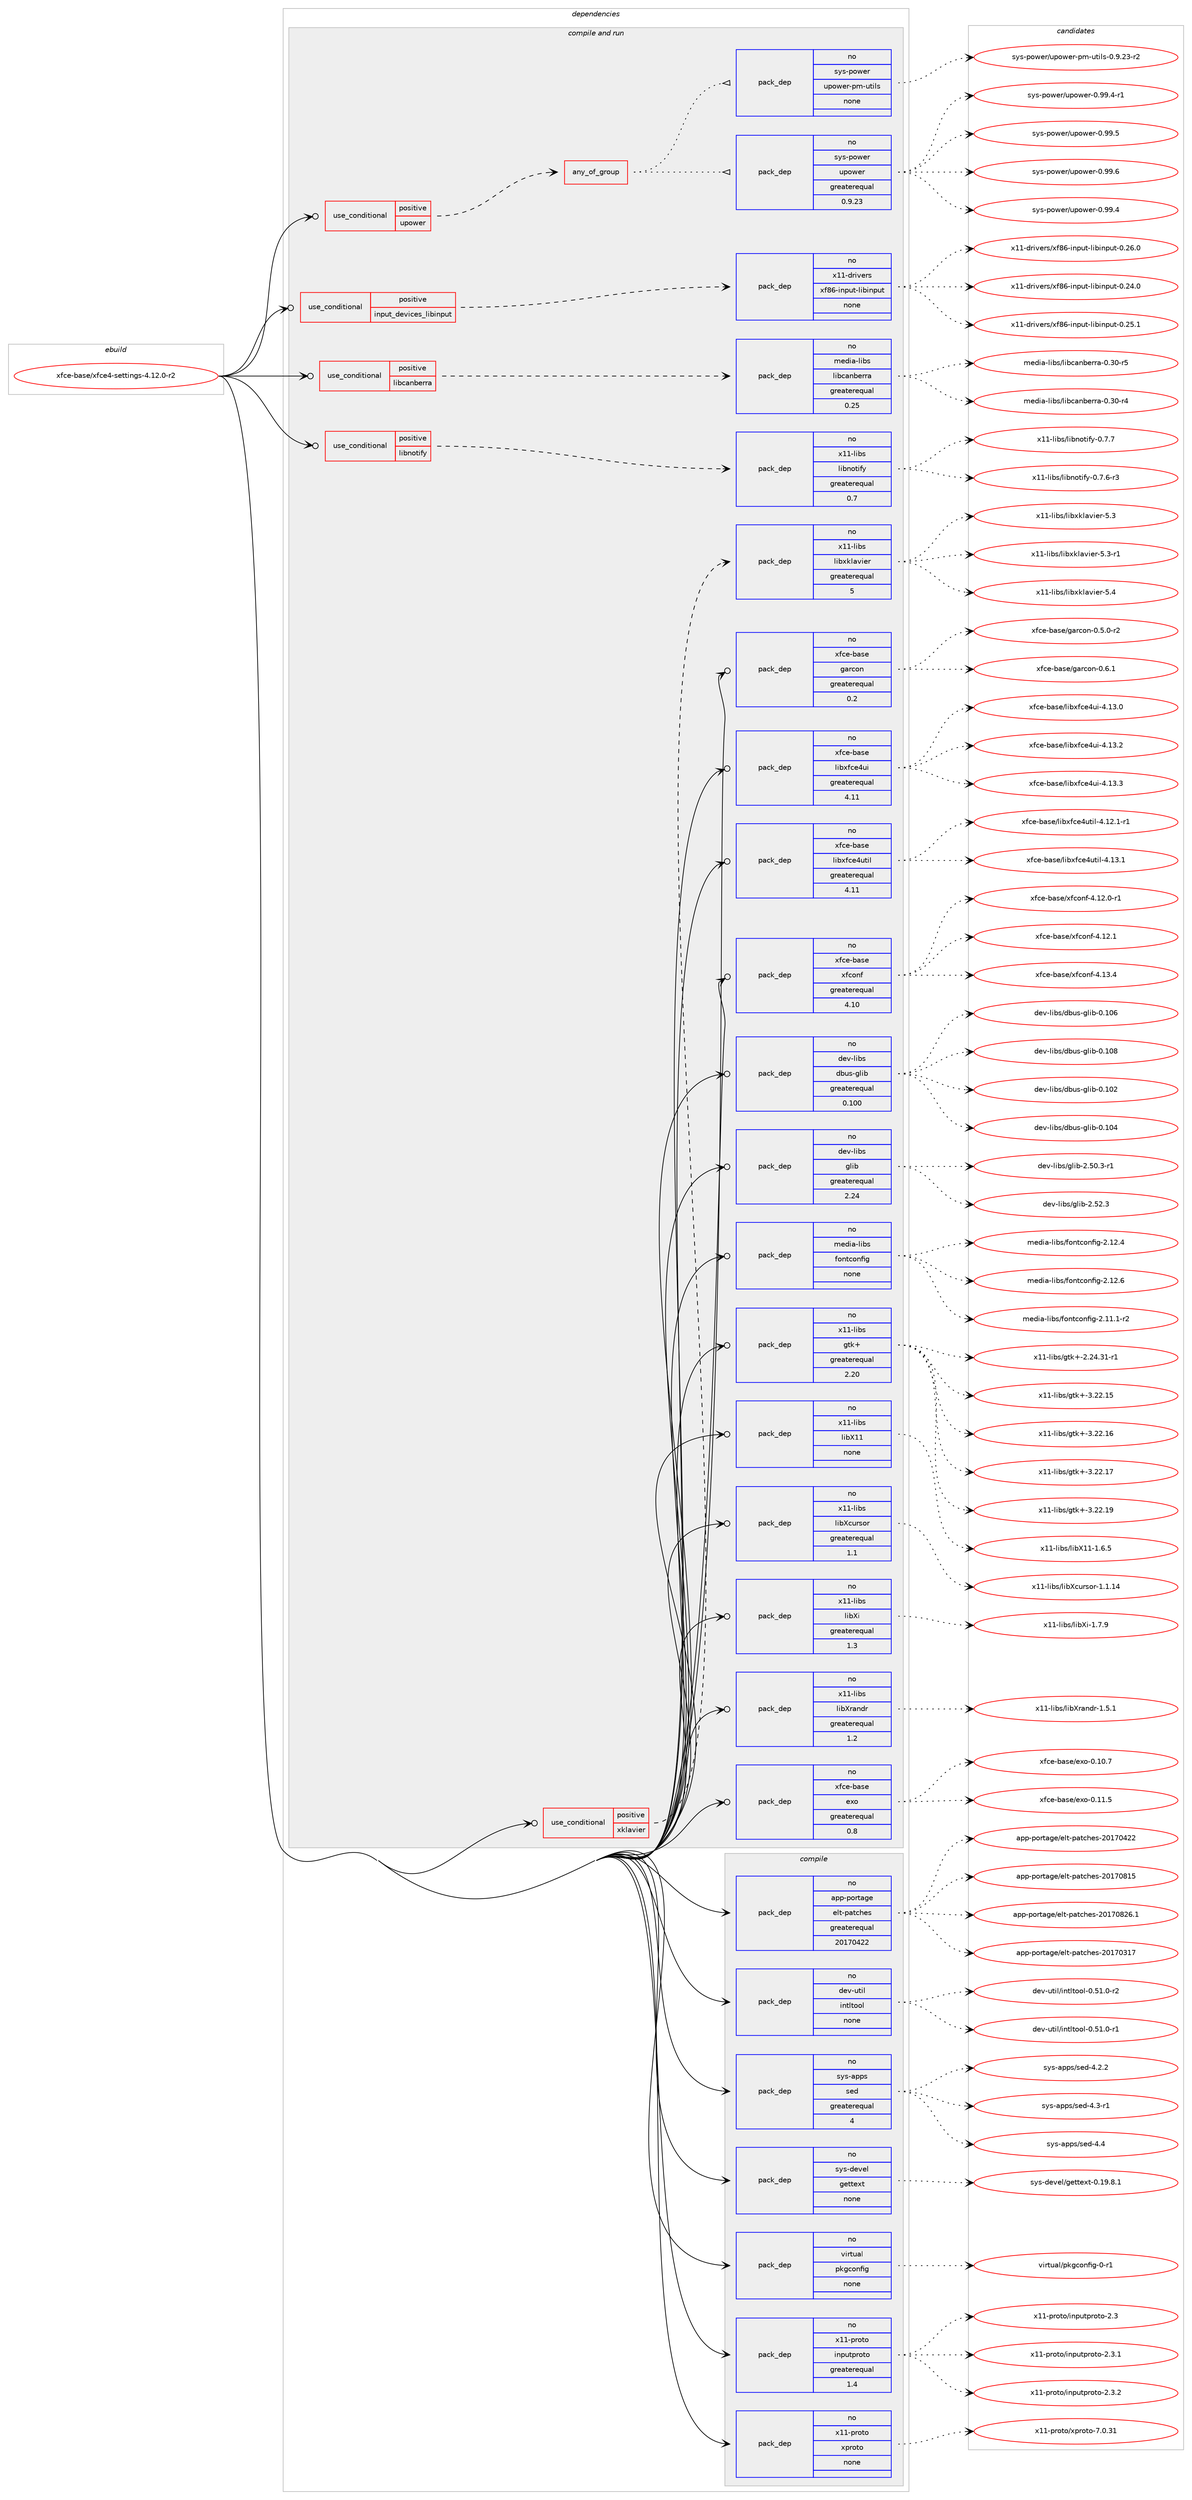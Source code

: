digraph prolog {

# *************
# Graph options
# *************

newrank=true;
concentrate=true;
compound=true;
graph [rankdir=LR,fontname=Helvetica,fontsize=10,ranksep=1.5];#, ranksep=2.5, nodesep=0.2];
edge  [arrowhead=vee];
node  [fontname=Helvetica,fontsize=10];

# **********
# The ebuild
# **********

subgraph cluster_leftcol {
color=gray;
rank=same;
label=<<i>ebuild</i>>;
id [label="xfce-base/xfce4-settings-4.12.0-r2", color=red, width=4, href="../xfce-base/xfce4-settings-4.12.0-r2.svg"];
}

# ****************
# The dependencies
# ****************

subgraph cluster_midcol {
color=gray;
label=<<i>dependencies</i>>;
subgraph cluster_compile {
fillcolor="#eeeeee";
style=filled;
label=<<i>compile</i>>;
subgraph pack400070 {
dependency534854 [label=<<TABLE BORDER="0" CELLBORDER="1" CELLSPACING="0" CELLPADDING="4" WIDTH="220"><TR><TD ROWSPAN="6" CELLPADDING="30">pack_dep</TD></TR><TR><TD WIDTH="110">no</TD></TR><TR><TD>app-portage</TD></TR><TR><TD>elt-patches</TD></TR><TR><TD>greaterequal</TD></TR><TR><TD>20170422</TD></TR></TABLE>>, shape=none, color=blue];
}
id:e -> dependency534854:w [weight=20,style="solid",arrowhead="vee"];
subgraph pack400071 {
dependency534855 [label=<<TABLE BORDER="0" CELLBORDER="1" CELLSPACING="0" CELLPADDING="4" WIDTH="220"><TR><TD ROWSPAN="6" CELLPADDING="30">pack_dep</TD></TR><TR><TD WIDTH="110">no</TD></TR><TR><TD>dev-util</TD></TR><TR><TD>intltool</TD></TR><TR><TD>none</TD></TR><TR><TD></TD></TR></TABLE>>, shape=none, color=blue];
}
id:e -> dependency534855:w [weight=20,style="solid",arrowhead="vee"];
subgraph pack400072 {
dependency534856 [label=<<TABLE BORDER="0" CELLBORDER="1" CELLSPACING="0" CELLPADDING="4" WIDTH="220"><TR><TD ROWSPAN="6" CELLPADDING="30">pack_dep</TD></TR><TR><TD WIDTH="110">no</TD></TR><TR><TD>sys-apps</TD></TR><TR><TD>sed</TD></TR><TR><TD>greaterequal</TD></TR><TR><TD>4</TD></TR></TABLE>>, shape=none, color=blue];
}
id:e -> dependency534856:w [weight=20,style="solid",arrowhead="vee"];
subgraph pack400073 {
dependency534857 [label=<<TABLE BORDER="0" CELLBORDER="1" CELLSPACING="0" CELLPADDING="4" WIDTH="220"><TR><TD ROWSPAN="6" CELLPADDING="30">pack_dep</TD></TR><TR><TD WIDTH="110">no</TD></TR><TR><TD>sys-devel</TD></TR><TR><TD>gettext</TD></TR><TR><TD>none</TD></TR><TR><TD></TD></TR></TABLE>>, shape=none, color=blue];
}
id:e -> dependency534857:w [weight=20,style="solid",arrowhead="vee"];
subgraph pack400074 {
dependency534858 [label=<<TABLE BORDER="0" CELLBORDER="1" CELLSPACING="0" CELLPADDING="4" WIDTH="220"><TR><TD ROWSPAN="6" CELLPADDING="30">pack_dep</TD></TR><TR><TD WIDTH="110">no</TD></TR><TR><TD>virtual</TD></TR><TR><TD>pkgconfig</TD></TR><TR><TD>none</TD></TR><TR><TD></TD></TR></TABLE>>, shape=none, color=blue];
}
id:e -> dependency534858:w [weight=20,style="solid",arrowhead="vee"];
subgraph pack400075 {
dependency534859 [label=<<TABLE BORDER="0" CELLBORDER="1" CELLSPACING="0" CELLPADDING="4" WIDTH="220"><TR><TD ROWSPAN="6" CELLPADDING="30">pack_dep</TD></TR><TR><TD WIDTH="110">no</TD></TR><TR><TD>x11-proto</TD></TR><TR><TD>inputproto</TD></TR><TR><TD>greaterequal</TD></TR><TR><TD>1.4</TD></TR></TABLE>>, shape=none, color=blue];
}
id:e -> dependency534859:w [weight=20,style="solid",arrowhead="vee"];
subgraph pack400076 {
dependency534860 [label=<<TABLE BORDER="0" CELLBORDER="1" CELLSPACING="0" CELLPADDING="4" WIDTH="220"><TR><TD ROWSPAN="6" CELLPADDING="30">pack_dep</TD></TR><TR><TD WIDTH="110">no</TD></TR><TR><TD>x11-proto</TD></TR><TR><TD>xproto</TD></TR><TR><TD>none</TD></TR><TR><TD></TD></TR></TABLE>>, shape=none, color=blue];
}
id:e -> dependency534860:w [weight=20,style="solid",arrowhead="vee"];
}
subgraph cluster_compileandrun {
fillcolor="#eeeeee";
style=filled;
label=<<i>compile and run</i>>;
subgraph cond124616 {
dependency534861 [label=<<TABLE BORDER="0" CELLBORDER="1" CELLSPACING="0" CELLPADDING="4"><TR><TD ROWSPAN="3" CELLPADDING="10">use_conditional</TD></TR><TR><TD>positive</TD></TR><TR><TD>input_devices_libinput</TD></TR></TABLE>>, shape=none, color=red];
subgraph pack400077 {
dependency534862 [label=<<TABLE BORDER="0" CELLBORDER="1" CELLSPACING="0" CELLPADDING="4" WIDTH="220"><TR><TD ROWSPAN="6" CELLPADDING="30">pack_dep</TD></TR><TR><TD WIDTH="110">no</TD></TR><TR><TD>x11-drivers</TD></TR><TR><TD>xf86-input-libinput</TD></TR><TR><TD>none</TD></TR><TR><TD></TD></TR></TABLE>>, shape=none, color=blue];
}
dependency534861:e -> dependency534862:w [weight=20,style="dashed",arrowhead="vee"];
}
id:e -> dependency534861:w [weight=20,style="solid",arrowhead="odotvee"];
subgraph cond124617 {
dependency534863 [label=<<TABLE BORDER="0" CELLBORDER="1" CELLSPACING="0" CELLPADDING="4"><TR><TD ROWSPAN="3" CELLPADDING="10">use_conditional</TD></TR><TR><TD>positive</TD></TR><TR><TD>libcanberra</TD></TR></TABLE>>, shape=none, color=red];
subgraph pack400078 {
dependency534864 [label=<<TABLE BORDER="0" CELLBORDER="1" CELLSPACING="0" CELLPADDING="4" WIDTH="220"><TR><TD ROWSPAN="6" CELLPADDING="30">pack_dep</TD></TR><TR><TD WIDTH="110">no</TD></TR><TR><TD>media-libs</TD></TR><TR><TD>libcanberra</TD></TR><TR><TD>greaterequal</TD></TR><TR><TD>0.25</TD></TR></TABLE>>, shape=none, color=blue];
}
dependency534863:e -> dependency534864:w [weight=20,style="dashed",arrowhead="vee"];
}
id:e -> dependency534863:w [weight=20,style="solid",arrowhead="odotvee"];
subgraph cond124618 {
dependency534865 [label=<<TABLE BORDER="0" CELLBORDER="1" CELLSPACING="0" CELLPADDING="4"><TR><TD ROWSPAN="3" CELLPADDING="10">use_conditional</TD></TR><TR><TD>positive</TD></TR><TR><TD>libnotify</TD></TR></TABLE>>, shape=none, color=red];
subgraph pack400079 {
dependency534866 [label=<<TABLE BORDER="0" CELLBORDER="1" CELLSPACING="0" CELLPADDING="4" WIDTH="220"><TR><TD ROWSPAN="6" CELLPADDING="30">pack_dep</TD></TR><TR><TD WIDTH="110">no</TD></TR><TR><TD>x11-libs</TD></TR><TR><TD>libnotify</TD></TR><TR><TD>greaterequal</TD></TR><TR><TD>0.7</TD></TR></TABLE>>, shape=none, color=blue];
}
dependency534865:e -> dependency534866:w [weight=20,style="dashed",arrowhead="vee"];
}
id:e -> dependency534865:w [weight=20,style="solid",arrowhead="odotvee"];
subgraph cond124619 {
dependency534867 [label=<<TABLE BORDER="0" CELLBORDER="1" CELLSPACING="0" CELLPADDING="4"><TR><TD ROWSPAN="3" CELLPADDING="10">use_conditional</TD></TR><TR><TD>positive</TD></TR><TR><TD>upower</TD></TR></TABLE>>, shape=none, color=red];
subgraph any9815 {
dependency534868 [label=<<TABLE BORDER="0" CELLBORDER="1" CELLSPACING="0" CELLPADDING="4"><TR><TD CELLPADDING="10">any_of_group</TD></TR></TABLE>>, shape=none, color=red];subgraph pack400080 {
dependency534869 [label=<<TABLE BORDER="0" CELLBORDER="1" CELLSPACING="0" CELLPADDING="4" WIDTH="220"><TR><TD ROWSPAN="6" CELLPADDING="30">pack_dep</TD></TR><TR><TD WIDTH="110">no</TD></TR><TR><TD>sys-power</TD></TR><TR><TD>upower</TD></TR><TR><TD>greaterequal</TD></TR><TR><TD>0.9.23</TD></TR></TABLE>>, shape=none, color=blue];
}
dependency534868:e -> dependency534869:w [weight=20,style="dotted",arrowhead="oinv"];
subgraph pack400081 {
dependency534870 [label=<<TABLE BORDER="0" CELLBORDER="1" CELLSPACING="0" CELLPADDING="4" WIDTH="220"><TR><TD ROWSPAN="6" CELLPADDING="30">pack_dep</TD></TR><TR><TD WIDTH="110">no</TD></TR><TR><TD>sys-power</TD></TR><TR><TD>upower-pm-utils</TD></TR><TR><TD>none</TD></TR><TR><TD></TD></TR></TABLE>>, shape=none, color=blue];
}
dependency534868:e -> dependency534870:w [weight=20,style="dotted",arrowhead="oinv"];
}
dependency534867:e -> dependency534868:w [weight=20,style="dashed",arrowhead="vee"];
}
id:e -> dependency534867:w [weight=20,style="solid",arrowhead="odotvee"];
subgraph cond124620 {
dependency534871 [label=<<TABLE BORDER="0" CELLBORDER="1" CELLSPACING="0" CELLPADDING="4"><TR><TD ROWSPAN="3" CELLPADDING="10">use_conditional</TD></TR><TR><TD>positive</TD></TR><TR><TD>xklavier</TD></TR></TABLE>>, shape=none, color=red];
subgraph pack400082 {
dependency534872 [label=<<TABLE BORDER="0" CELLBORDER="1" CELLSPACING="0" CELLPADDING="4" WIDTH="220"><TR><TD ROWSPAN="6" CELLPADDING="30">pack_dep</TD></TR><TR><TD WIDTH="110">no</TD></TR><TR><TD>x11-libs</TD></TR><TR><TD>libxklavier</TD></TR><TR><TD>greaterequal</TD></TR><TR><TD>5</TD></TR></TABLE>>, shape=none, color=blue];
}
dependency534871:e -> dependency534872:w [weight=20,style="dashed",arrowhead="vee"];
}
id:e -> dependency534871:w [weight=20,style="solid",arrowhead="odotvee"];
subgraph pack400083 {
dependency534873 [label=<<TABLE BORDER="0" CELLBORDER="1" CELLSPACING="0" CELLPADDING="4" WIDTH="220"><TR><TD ROWSPAN="6" CELLPADDING="30">pack_dep</TD></TR><TR><TD WIDTH="110">no</TD></TR><TR><TD>dev-libs</TD></TR><TR><TD>dbus-glib</TD></TR><TR><TD>greaterequal</TD></TR><TR><TD>0.100</TD></TR></TABLE>>, shape=none, color=blue];
}
id:e -> dependency534873:w [weight=20,style="solid",arrowhead="odotvee"];
subgraph pack400084 {
dependency534874 [label=<<TABLE BORDER="0" CELLBORDER="1" CELLSPACING="0" CELLPADDING="4" WIDTH="220"><TR><TD ROWSPAN="6" CELLPADDING="30">pack_dep</TD></TR><TR><TD WIDTH="110">no</TD></TR><TR><TD>dev-libs</TD></TR><TR><TD>glib</TD></TR><TR><TD>greaterequal</TD></TR><TR><TD>2.24</TD></TR></TABLE>>, shape=none, color=blue];
}
id:e -> dependency534874:w [weight=20,style="solid",arrowhead="odotvee"];
subgraph pack400085 {
dependency534875 [label=<<TABLE BORDER="0" CELLBORDER="1" CELLSPACING="0" CELLPADDING="4" WIDTH="220"><TR><TD ROWSPAN="6" CELLPADDING="30">pack_dep</TD></TR><TR><TD WIDTH="110">no</TD></TR><TR><TD>media-libs</TD></TR><TR><TD>fontconfig</TD></TR><TR><TD>none</TD></TR><TR><TD></TD></TR></TABLE>>, shape=none, color=blue];
}
id:e -> dependency534875:w [weight=20,style="solid",arrowhead="odotvee"];
subgraph pack400086 {
dependency534876 [label=<<TABLE BORDER="0" CELLBORDER="1" CELLSPACING="0" CELLPADDING="4" WIDTH="220"><TR><TD ROWSPAN="6" CELLPADDING="30">pack_dep</TD></TR><TR><TD WIDTH="110">no</TD></TR><TR><TD>x11-libs</TD></TR><TR><TD>gtk+</TD></TR><TR><TD>greaterequal</TD></TR><TR><TD>2.20</TD></TR></TABLE>>, shape=none, color=blue];
}
id:e -> dependency534876:w [weight=20,style="solid",arrowhead="odotvee"];
subgraph pack400087 {
dependency534877 [label=<<TABLE BORDER="0" CELLBORDER="1" CELLSPACING="0" CELLPADDING="4" WIDTH="220"><TR><TD ROWSPAN="6" CELLPADDING="30">pack_dep</TD></TR><TR><TD WIDTH="110">no</TD></TR><TR><TD>x11-libs</TD></TR><TR><TD>libX11</TD></TR><TR><TD>none</TD></TR><TR><TD></TD></TR></TABLE>>, shape=none, color=blue];
}
id:e -> dependency534877:w [weight=20,style="solid",arrowhead="odotvee"];
subgraph pack400088 {
dependency534878 [label=<<TABLE BORDER="0" CELLBORDER="1" CELLSPACING="0" CELLPADDING="4" WIDTH="220"><TR><TD ROWSPAN="6" CELLPADDING="30">pack_dep</TD></TR><TR><TD WIDTH="110">no</TD></TR><TR><TD>x11-libs</TD></TR><TR><TD>libXcursor</TD></TR><TR><TD>greaterequal</TD></TR><TR><TD>1.1</TD></TR></TABLE>>, shape=none, color=blue];
}
id:e -> dependency534878:w [weight=20,style="solid",arrowhead="odotvee"];
subgraph pack400089 {
dependency534879 [label=<<TABLE BORDER="0" CELLBORDER="1" CELLSPACING="0" CELLPADDING="4" WIDTH="220"><TR><TD ROWSPAN="6" CELLPADDING="30">pack_dep</TD></TR><TR><TD WIDTH="110">no</TD></TR><TR><TD>x11-libs</TD></TR><TR><TD>libXi</TD></TR><TR><TD>greaterequal</TD></TR><TR><TD>1.3</TD></TR></TABLE>>, shape=none, color=blue];
}
id:e -> dependency534879:w [weight=20,style="solid",arrowhead="odotvee"];
subgraph pack400090 {
dependency534880 [label=<<TABLE BORDER="0" CELLBORDER="1" CELLSPACING="0" CELLPADDING="4" WIDTH="220"><TR><TD ROWSPAN="6" CELLPADDING="30">pack_dep</TD></TR><TR><TD WIDTH="110">no</TD></TR><TR><TD>x11-libs</TD></TR><TR><TD>libXrandr</TD></TR><TR><TD>greaterequal</TD></TR><TR><TD>1.2</TD></TR></TABLE>>, shape=none, color=blue];
}
id:e -> dependency534880:w [weight=20,style="solid",arrowhead="odotvee"];
subgraph pack400091 {
dependency534881 [label=<<TABLE BORDER="0" CELLBORDER="1" CELLSPACING="0" CELLPADDING="4" WIDTH="220"><TR><TD ROWSPAN="6" CELLPADDING="30">pack_dep</TD></TR><TR><TD WIDTH="110">no</TD></TR><TR><TD>xfce-base</TD></TR><TR><TD>exo</TD></TR><TR><TD>greaterequal</TD></TR><TR><TD>0.8</TD></TR></TABLE>>, shape=none, color=blue];
}
id:e -> dependency534881:w [weight=20,style="solid",arrowhead="odotvee"];
subgraph pack400092 {
dependency534882 [label=<<TABLE BORDER="0" CELLBORDER="1" CELLSPACING="0" CELLPADDING="4" WIDTH="220"><TR><TD ROWSPAN="6" CELLPADDING="30">pack_dep</TD></TR><TR><TD WIDTH="110">no</TD></TR><TR><TD>xfce-base</TD></TR><TR><TD>garcon</TD></TR><TR><TD>greaterequal</TD></TR><TR><TD>0.2</TD></TR></TABLE>>, shape=none, color=blue];
}
id:e -> dependency534882:w [weight=20,style="solid",arrowhead="odotvee"];
subgraph pack400093 {
dependency534883 [label=<<TABLE BORDER="0" CELLBORDER="1" CELLSPACING="0" CELLPADDING="4" WIDTH="220"><TR><TD ROWSPAN="6" CELLPADDING="30">pack_dep</TD></TR><TR><TD WIDTH="110">no</TD></TR><TR><TD>xfce-base</TD></TR><TR><TD>libxfce4ui</TD></TR><TR><TD>greaterequal</TD></TR><TR><TD>4.11</TD></TR></TABLE>>, shape=none, color=blue];
}
id:e -> dependency534883:w [weight=20,style="solid",arrowhead="odotvee"];
subgraph pack400094 {
dependency534884 [label=<<TABLE BORDER="0" CELLBORDER="1" CELLSPACING="0" CELLPADDING="4" WIDTH="220"><TR><TD ROWSPAN="6" CELLPADDING="30">pack_dep</TD></TR><TR><TD WIDTH="110">no</TD></TR><TR><TD>xfce-base</TD></TR><TR><TD>libxfce4util</TD></TR><TR><TD>greaterequal</TD></TR><TR><TD>4.11</TD></TR></TABLE>>, shape=none, color=blue];
}
id:e -> dependency534884:w [weight=20,style="solid",arrowhead="odotvee"];
subgraph pack400095 {
dependency534885 [label=<<TABLE BORDER="0" CELLBORDER="1" CELLSPACING="0" CELLPADDING="4" WIDTH="220"><TR><TD ROWSPAN="6" CELLPADDING="30">pack_dep</TD></TR><TR><TD WIDTH="110">no</TD></TR><TR><TD>xfce-base</TD></TR><TR><TD>xfconf</TD></TR><TR><TD>greaterequal</TD></TR><TR><TD>4.10</TD></TR></TABLE>>, shape=none, color=blue];
}
id:e -> dependency534885:w [weight=20,style="solid",arrowhead="odotvee"];
}
subgraph cluster_run {
fillcolor="#eeeeee";
style=filled;
label=<<i>run</i>>;
}
}

# **************
# The candidates
# **************

subgraph cluster_choices {
rank=same;
color=gray;
label=<<i>candidates</i>>;

subgraph choice400070 {
color=black;
nodesep=1;
choice97112112451121111141169710310147101108116451129711699104101115455048495548514955 [label="app-portage/elt-patches-20170317", color=red, width=4,href="../app-portage/elt-patches-20170317.svg"];
choice97112112451121111141169710310147101108116451129711699104101115455048495548525050 [label="app-portage/elt-patches-20170422", color=red, width=4,href="../app-portage/elt-patches-20170422.svg"];
choice97112112451121111141169710310147101108116451129711699104101115455048495548564953 [label="app-portage/elt-patches-20170815", color=red, width=4,href="../app-portage/elt-patches-20170815.svg"];
choice971121124511211111411697103101471011081164511297116991041011154550484955485650544649 [label="app-portage/elt-patches-20170826.1", color=red, width=4,href="../app-portage/elt-patches-20170826.1.svg"];
dependency534854:e -> choice97112112451121111141169710310147101108116451129711699104101115455048495548514955:w [style=dotted,weight="100"];
dependency534854:e -> choice97112112451121111141169710310147101108116451129711699104101115455048495548525050:w [style=dotted,weight="100"];
dependency534854:e -> choice97112112451121111141169710310147101108116451129711699104101115455048495548564953:w [style=dotted,weight="100"];
dependency534854:e -> choice971121124511211111411697103101471011081164511297116991041011154550484955485650544649:w [style=dotted,weight="100"];
}
subgraph choice400071 {
color=black;
nodesep=1;
choice1001011184511711610510847105110116108116111111108454846534946484511449 [label="dev-util/intltool-0.51.0-r1", color=red, width=4,href="../dev-util/intltool-0.51.0-r1.svg"];
choice1001011184511711610510847105110116108116111111108454846534946484511450 [label="dev-util/intltool-0.51.0-r2", color=red, width=4,href="../dev-util/intltool-0.51.0-r2.svg"];
dependency534855:e -> choice1001011184511711610510847105110116108116111111108454846534946484511449:w [style=dotted,weight="100"];
dependency534855:e -> choice1001011184511711610510847105110116108116111111108454846534946484511450:w [style=dotted,weight="100"];
}
subgraph choice400072 {
color=black;
nodesep=1;
choice115121115459711211211547115101100455246504650 [label="sys-apps/sed-4.2.2", color=red, width=4,href="../sys-apps/sed-4.2.2.svg"];
choice115121115459711211211547115101100455246514511449 [label="sys-apps/sed-4.3-r1", color=red, width=4,href="../sys-apps/sed-4.3-r1.svg"];
choice11512111545971121121154711510110045524652 [label="sys-apps/sed-4.4", color=red, width=4,href="../sys-apps/sed-4.4.svg"];
dependency534856:e -> choice115121115459711211211547115101100455246504650:w [style=dotted,weight="100"];
dependency534856:e -> choice115121115459711211211547115101100455246514511449:w [style=dotted,weight="100"];
dependency534856:e -> choice11512111545971121121154711510110045524652:w [style=dotted,weight="100"];
}
subgraph choice400073 {
color=black;
nodesep=1;
choice1151211154510010111810110847103101116116101120116454846495746564649 [label="sys-devel/gettext-0.19.8.1", color=red, width=4,href="../sys-devel/gettext-0.19.8.1.svg"];
dependency534857:e -> choice1151211154510010111810110847103101116116101120116454846495746564649:w [style=dotted,weight="100"];
}
subgraph choice400074 {
color=black;
nodesep=1;
choice11810511411611797108471121071039911111010210510345484511449 [label="virtual/pkgconfig-0-r1", color=red, width=4,href="../virtual/pkgconfig-0-r1.svg"];
dependency534858:e -> choice11810511411611797108471121071039911111010210510345484511449:w [style=dotted,weight="100"];
}
subgraph choice400075 {
color=black;
nodesep=1;
choice1204949451121141111161114710511011211711611211411111611145504651 [label="x11-proto/inputproto-2.3", color=red, width=4,href="../x11-proto/inputproto-2.3.svg"];
choice12049494511211411111611147105110112117116112114111116111455046514649 [label="x11-proto/inputproto-2.3.1", color=red, width=4,href="../x11-proto/inputproto-2.3.1.svg"];
choice12049494511211411111611147105110112117116112114111116111455046514650 [label="x11-proto/inputproto-2.3.2", color=red, width=4,href="../x11-proto/inputproto-2.3.2.svg"];
dependency534859:e -> choice1204949451121141111161114710511011211711611211411111611145504651:w [style=dotted,weight="100"];
dependency534859:e -> choice12049494511211411111611147105110112117116112114111116111455046514649:w [style=dotted,weight="100"];
dependency534859:e -> choice12049494511211411111611147105110112117116112114111116111455046514650:w [style=dotted,weight="100"];
}
subgraph choice400076 {
color=black;
nodesep=1;
choice1204949451121141111161114712011211411111611145554648465149 [label="x11-proto/xproto-7.0.31", color=red, width=4,href="../x11-proto/xproto-7.0.31.svg"];
dependency534860:e -> choice1204949451121141111161114712011211411111611145554648465149:w [style=dotted,weight="100"];
}
subgraph choice400077 {
color=black;
nodesep=1;
choice12049494510011410511810111411547120102565445105110112117116451081059810511011211711645484650524648 [label="x11-drivers/xf86-input-libinput-0.24.0", color=red, width=4,href="../x11-drivers/xf86-input-libinput-0.24.0.svg"];
choice12049494510011410511810111411547120102565445105110112117116451081059810511011211711645484650534649 [label="x11-drivers/xf86-input-libinput-0.25.1", color=red, width=4,href="../x11-drivers/xf86-input-libinput-0.25.1.svg"];
choice12049494510011410511810111411547120102565445105110112117116451081059810511011211711645484650544648 [label="x11-drivers/xf86-input-libinput-0.26.0", color=red, width=4,href="../x11-drivers/xf86-input-libinput-0.26.0.svg"];
dependency534862:e -> choice12049494510011410511810111411547120102565445105110112117116451081059810511011211711645484650524648:w [style=dotted,weight="100"];
dependency534862:e -> choice12049494510011410511810111411547120102565445105110112117116451081059810511011211711645484650534649:w [style=dotted,weight="100"];
dependency534862:e -> choice12049494510011410511810111411547120102565445105110112117116451081059810511011211711645484650544648:w [style=dotted,weight="100"];
}
subgraph choice400078 {
color=black;
nodesep=1;
choice10910110010597451081059811547108105989997110981011141149745484651484511452 [label="media-libs/libcanberra-0.30-r4", color=red, width=4,href="../media-libs/libcanberra-0.30-r4.svg"];
choice10910110010597451081059811547108105989997110981011141149745484651484511453 [label="media-libs/libcanberra-0.30-r5", color=red, width=4,href="../media-libs/libcanberra-0.30-r5.svg"];
dependency534864:e -> choice10910110010597451081059811547108105989997110981011141149745484651484511452:w [style=dotted,weight="100"];
dependency534864:e -> choice10910110010597451081059811547108105989997110981011141149745484651484511453:w [style=dotted,weight="100"];
}
subgraph choice400079 {
color=black;
nodesep=1;
choice1204949451081059811547108105981101111161051021214548465546544511451 [label="x11-libs/libnotify-0.7.6-r3", color=red, width=4,href="../x11-libs/libnotify-0.7.6-r3.svg"];
choice120494945108105981154710810598110111116105102121454846554655 [label="x11-libs/libnotify-0.7.7", color=red, width=4,href="../x11-libs/libnotify-0.7.7.svg"];
dependency534866:e -> choice1204949451081059811547108105981101111161051021214548465546544511451:w [style=dotted,weight="100"];
dependency534866:e -> choice120494945108105981154710810598110111116105102121454846554655:w [style=dotted,weight="100"];
}
subgraph choice400080 {
color=black;
nodesep=1;
choice115121115451121111191011144711711211111910111445484657574652 [label="sys-power/upower-0.99.4", color=red, width=4,href="../sys-power/upower-0.99.4.svg"];
choice1151211154511211111910111447117112111119101114454846575746524511449 [label="sys-power/upower-0.99.4-r1", color=red, width=4,href="../sys-power/upower-0.99.4-r1.svg"];
choice115121115451121111191011144711711211111910111445484657574653 [label="sys-power/upower-0.99.5", color=red, width=4,href="../sys-power/upower-0.99.5.svg"];
choice115121115451121111191011144711711211111910111445484657574654 [label="sys-power/upower-0.99.6", color=red, width=4,href="../sys-power/upower-0.99.6.svg"];
dependency534869:e -> choice115121115451121111191011144711711211111910111445484657574652:w [style=dotted,weight="100"];
dependency534869:e -> choice1151211154511211111910111447117112111119101114454846575746524511449:w [style=dotted,weight="100"];
dependency534869:e -> choice115121115451121111191011144711711211111910111445484657574653:w [style=dotted,weight="100"];
dependency534869:e -> choice115121115451121111191011144711711211111910111445484657574654:w [style=dotted,weight="100"];
}
subgraph choice400081 {
color=black;
nodesep=1;
choice11512111545112111119101114471171121111191011144511210945117116105108115454846574650514511450 [label="sys-power/upower-pm-utils-0.9.23-r2", color=red, width=4,href="../sys-power/upower-pm-utils-0.9.23-r2.svg"];
dependency534870:e -> choice11512111545112111119101114471171121111191011144511210945117116105108115454846574650514511450:w [style=dotted,weight="100"];
}
subgraph choice400082 {
color=black;
nodesep=1;
choice1204949451081059811547108105981201071089711810510111445534651 [label="x11-libs/libxklavier-5.3", color=red, width=4,href="../x11-libs/libxklavier-5.3.svg"];
choice12049494510810598115471081059812010710897118105101114455346514511449 [label="x11-libs/libxklavier-5.3-r1", color=red, width=4,href="../x11-libs/libxklavier-5.3-r1.svg"];
choice1204949451081059811547108105981201071089711810510111445534652 [label="x11-libs/libxklavier-5.4", color=red, width=4,href="../x11-libs/libxklavier-5.4.svg"];
dependency534872:e -> choice1204949451081059811547108105981201071089711810510111445534651:w [style=dotted,weight="100"];
dependency534872:e -> choice12049494510810598115471081059812010710897118105101114455346514511449:w [style=dotted,weight="100"];
dependency534872:e -> choice1204949451081059811547108105981201071089711810510111445534652:w [style=dotted,weight="100"];
}
subgraph choice400083 {
color=black;
nodesep=1;
choice100101118451081059811547100981171154510310810598454846494850 [label="dev-libs/dbus-glib-0.102", color=red, width=4,href="../dev-libs/dbus-glib-0.102.svg"];
choice100101118451081059811547100981171154510310810598454846494852 [label="dev-libs/dbus-glib-0.104", color=red, width=4,href="../dev-libs/dbus-glib-0.104.svg"];
choice100101118451081059811547100981171154510310810598454846494854 [label="dev-libs/dbus-glib-0.106", color=red, width=4,href="../dev-libs/dbus-glib-0.106.svg"];
choice100101118451081059811547100981171154510310810598454846494856 [label="dev-libs/dbus-glib-0.108", color=red, width=4,href="../dev-libs/dbus-glib-0.108.svg"];
dependency534873:e -> choice100101118451081059811547100981171154510310810598454846494850:w [style=dotted,weight="100"];
dependency534873:e -> choice100101118451081059811547100981171154510310810598454846494852:w [style=dotted,weight="100"];
dependency534873:e -> choice100101118451081059811547100981171154510310810598454846494854:w [style=dotted,weight="100"];
dependency534873:e -> choice100101118451081059811547100981171154510310810598454846494856:w [style=dotted,weight="100"];
}
subgraph choice400084 {
color=black;
nodesep=1;
choice10010111845108105981154710310810598455046534846514511449 [label="dev-libs/glib-2.50.3-r1", color=red, width=4,href="../dev-libs/glib-2.50.3-r1.svg"];
choice1001011184510810598115471031081059845504653504651 [label="dev-libs/glib-2.52.3", color=red, width=4,href="../dev-libs/glib-2.52.3.svg"];
dependency534874:e -> choice10010111845108105981154710310810598455046534846514511449:w [style=dotted,weight="100"];
dependency534874:e -> choice1001011184510810598115471031081059845504653504651:w [style=dotted,weight="100"];
}
subgraph choice400085 {
color=black;
nodesep=1;
choice1091011001059745108105981154710211111011699111110102105103455046494946494511450 [label="media-libs/fontconfig-2.11.1-r2", color=red, width=4,href="../media-libs/fontconfig-2.11.1-r2.svg"];
choice109101100105974510810598115471021111101169911111010210510345504649504652 [label="media-libs/fontconfig-2.12.4", color=red, width=4,href="../media-libs/fontconfig-2.12.4.svg"];
choice109101100105974510810598115471021111101169911111010210510345504649504654 [label="media-libs/fontconfig-2.12.6", color=red, width=4,href="../media-libs/fontconfig-2.12.6.svg"];
dependency534875:e -> choice1091011001059745108105981154710211111011699111110102105103455046494946494511450:w [style=dotted,weight="100"];
dependency534875:e -> choice109101100105974510810598115471021111101169911111010210510345504649504652:w [style=dotted,weight="100"];
dependency534875:e -> choice109101100105974510810598115471021111101169911111010210510345504649504654:w [style=dotted,weight="100"];
}
subgraph choice400086 {
color=black;
nodesep=1;
choice12049494510810598115471031161074345504650524651494511449 [label="x11-libs/gtk+-2.24.31-r1", color=red, width=4,href="../x11-libs/gtk+-2.24.31-r1.svg"];
choice1204949451081059811547103116107434551465050464953 [label="x11-libs/gtk+-3.22.15", color=red, width=4,href="../x11-libs/gtk+-3.22.15.svg"];
choice1204949451081059811547103116107434551465050464954 [label="x11-libs/gtk+-3.22.16", color=red, width=4,href="../x11-libs/gtk+-3.22.16.svg"];
choice1204949451081059811547103116107434551465050464955 [label="x11-libs/gtk+-3.22.17", color=red, width=4,href="../x11-libs/gtk+-3.22.17.svg"];
choice1204949451081059811547103116107434551465050464957 [label="x11-libs/gtk+-3.22.19", color=red, width=4,href="../x11-libs/gtk+-3.22.19.svg"];
dependency534876:e -> choice12049494510810598115471031161074345504650524651494511449:w [style=dotted,weight="100"];
dependency534876:e -> choice1204949451081059811547103116107434551465050464953:w [style=dotted,weight="100"];
dependency534876:e -> choice1204949451081059811547103116107434551465050464954:w [style=dotted,weight="100"];
dependency534876:e -> choice1204949451081059811547103116107434551465050464955:w [style=dotted,weight="100"];
dependency534876:e -> choice1204949451081059811547103116107434551465050464957:w [style=dotted,weight="100"];
}
subgraph choice400087 {
color=black;
nodesep=1;
choice120494945108105981154710810598884949454946544653 [label="x11-libs/libX11-1.6.5", color=red, width=4,href="../x11-libs/libX11-1.6.5.svg"];
dependency534877:e -> choice120494945108105981154710810598884949454946544653:w [style=dotted,weight="100"];
}
subgraph choice400088 {
color=black;
nodesep=1;
choice120494945108105981154710810598889911711411511111445494649464952 [label="x11-libs/libXcursor-1.1.14", color=red, width=4,href="../x11-libs/libXcursor-1.1.14.svg"];
dependency534878:e -> choice120494945108105981154710810598889911711411511111445494649464952:w [style=dotted,weight="100"];
}
subgraph choice400089 {
color=black;
nodesep=1;
choice12049494510810598115471081059888105454946554657 [label="x11-libs/libXi-1.7.9", color=red, width=4,href="../x11-libs/libXi-1.7.9.svg"];
dependency534879:e -> choice12049494510810598115471081059888105454946554657:w [style=dotted,weight="100"];
}
subgraph choice400090 {
color=black;
nodesep=1;
choice1204949451081059811547108105988811497110100114454946534649 [label="x11-libs/libXrandr-1.5.1", color=red, width=4,href="../x11-libs/libXrandr-1.5.1.svg"];
dependency534880:e -> choice1204949451081059811547108105988811497110100114454946534649:w [style=dotted,weight="100"];
}
subgraph choice400091 {
color=black;
nodesep=1;
choice120102991014598971151014710112011145484649484655 [label="xfce-base/exo-0.10.7", color=red, width=4,href="../xfce-base/exo-0.10.7.svg"];
choice120102991014598971151014710112011145484649494653 [label="xfce-base/exo-0.11.5", color=red, width=4,href="../xfce-base/exo-0.11.5.svg"];
dependency534881:e -> choice120102991014598971151014710112011145484649484655:w [style=dotted,weight="100"];
dependency534881:e -> choice120102991014598971151014710112011145484649494653:w [style=dotted,weight="100"];
}
subgraph choice400092 {
color=black;
nodesep=1;
choice120102991014598971151014710397114991111104548465346484511450 [label="xfce-base/garcon-0.5.0-r2", color=red, width=4,href="../xfce-base/garcon-0.5.0-r2.svg"];
choice12010299101459897115101471039711499111110454846544649 [label="xfce-base/garcon-0.6.1", color=red, width=4,href="../xfce-base/garcon-0.6.1.svg"];
dependency534882:e -> choice120102991014598971151014710397114991111104548465346484511450:w [style=dotted,weight="100"];
dependency534882:e -> choice12010299101459897115101471039711499111110454846544649:w [style=dotted,weight="100"];
}
subgraph choice400093 {
color=black;
nodesep=1;
choice120102991014598971151014710810598120102991015211710545524649514648 [label="xfce-base/libxfce4ui-4.13.0", color=red, width=4,href="../xfce-base/libxfce4ui-4.13.0.svg"];
choice120102991014598971151014710810598120102991015211710545524649514650 [label="xfce-base/libxfce4ui-4.13.2", color=red, width=4,href="../xfce-base/libxfce4ui-4.13.2.svg"];
choice120102991014598971151014710810598120102991015211710545524649514651 [label="xfce-base/libxfce4ui-4.13.3", color=red, width=4,href="../xfce-base/libxfce4ui-4.13.3.svg"];
dependency534883:e -> choice120102991014598971151014710810598120102991015211710545524649514648:w [style=dotted,weight="100"];
dependency534883:e -> choice120102991014598971151014710810598120102991015211710545524649514650:w [style=dotted,weight="100"];
dependency534883:e -> choice120102991014598971151014710810598120102991015211710545524649514651:w [style=dotted,weight="100"];
}
subgraph choice400094 {
color=black;
nodesep=1;
choice1201029910145989711510147108105981201029910152117116105108455246495046494511449 [label="xfce-base/libxfce4util-4.12.1-r1", color=red, width=4,href="../xfce-base/libxfce4util-4.12.1-r1.svg"];
choice120102991014598971151014710810598120102991015211711610510845524649514649 [label="xfce-base/libxfce4util-4.13.1", color=red, width=4,href="../xfce-base/libxfce4util-4.13.1.svg"];
dependency534884:e -> choice1201029910145989711510147108105981201029910152117116105108455246495046494511449:w [style=dotted,weight="100"];
dependency534884:e -> choice120102991014598971151014710810598120102991015211711610510845524649514649:w [style=dotted,weight="100"];
}
subgraph choice400095 {
color=black;
nodesep=1;
choice120102991014598971151014712010299111110102455246495046484511449 [label="xfce-base/xfconf-4.12.0-r1", color=red, width=4,href="../xfce-base/xfconf-4.12.0-r1.svg"];
choice12010299101459897115101471201029911111010245524649504649 [label="xfce-base/xfconf-4.12.1", color=red, width=4,href="../xfce-base/xfconf-4.12.1.svg"];
choice12010299101459897115101471201029911111010245524649514652 [label="xfce-base/xfconf-4.13.4", color=red, width=4,href="../xfce-base/xfconf-4.13.4.svg"];
dependency534885:e -> choice120102991014598971151014712010299111110102455246495046484511449:w [style=dotted,weight="100"];
dependency534885:e -> choice12010299101459897115101471201029911111010245524649504649:w [style=dotted,weight="100"];
dependency534885:e -> choice12010299101459897115101471201029911111010245524649514652:w [style=dotted,weight="100"];
}
}

}
